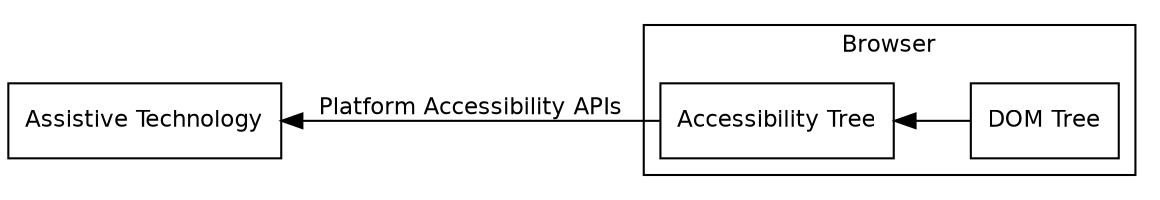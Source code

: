 digraph graphname {
    graph [fontname = "helvetica", fontsize=11];
    node [shape="box", fontname = "helvetica", fontsize=11];
    edge [fontname = "helvetica", fontsize=11];
    rankdir="RL";

    subgraph cluster_browser {
        label = "Browser";
	dom_tree [label="DOM Tree"];
	dom_tree -> ax_tree;
	ax_tree [label="Accessibility Tree"];
    }

    ax_tree -> at [label="Platform Accessibility APIs"];
    at [label="Assistive Technology"];
}
